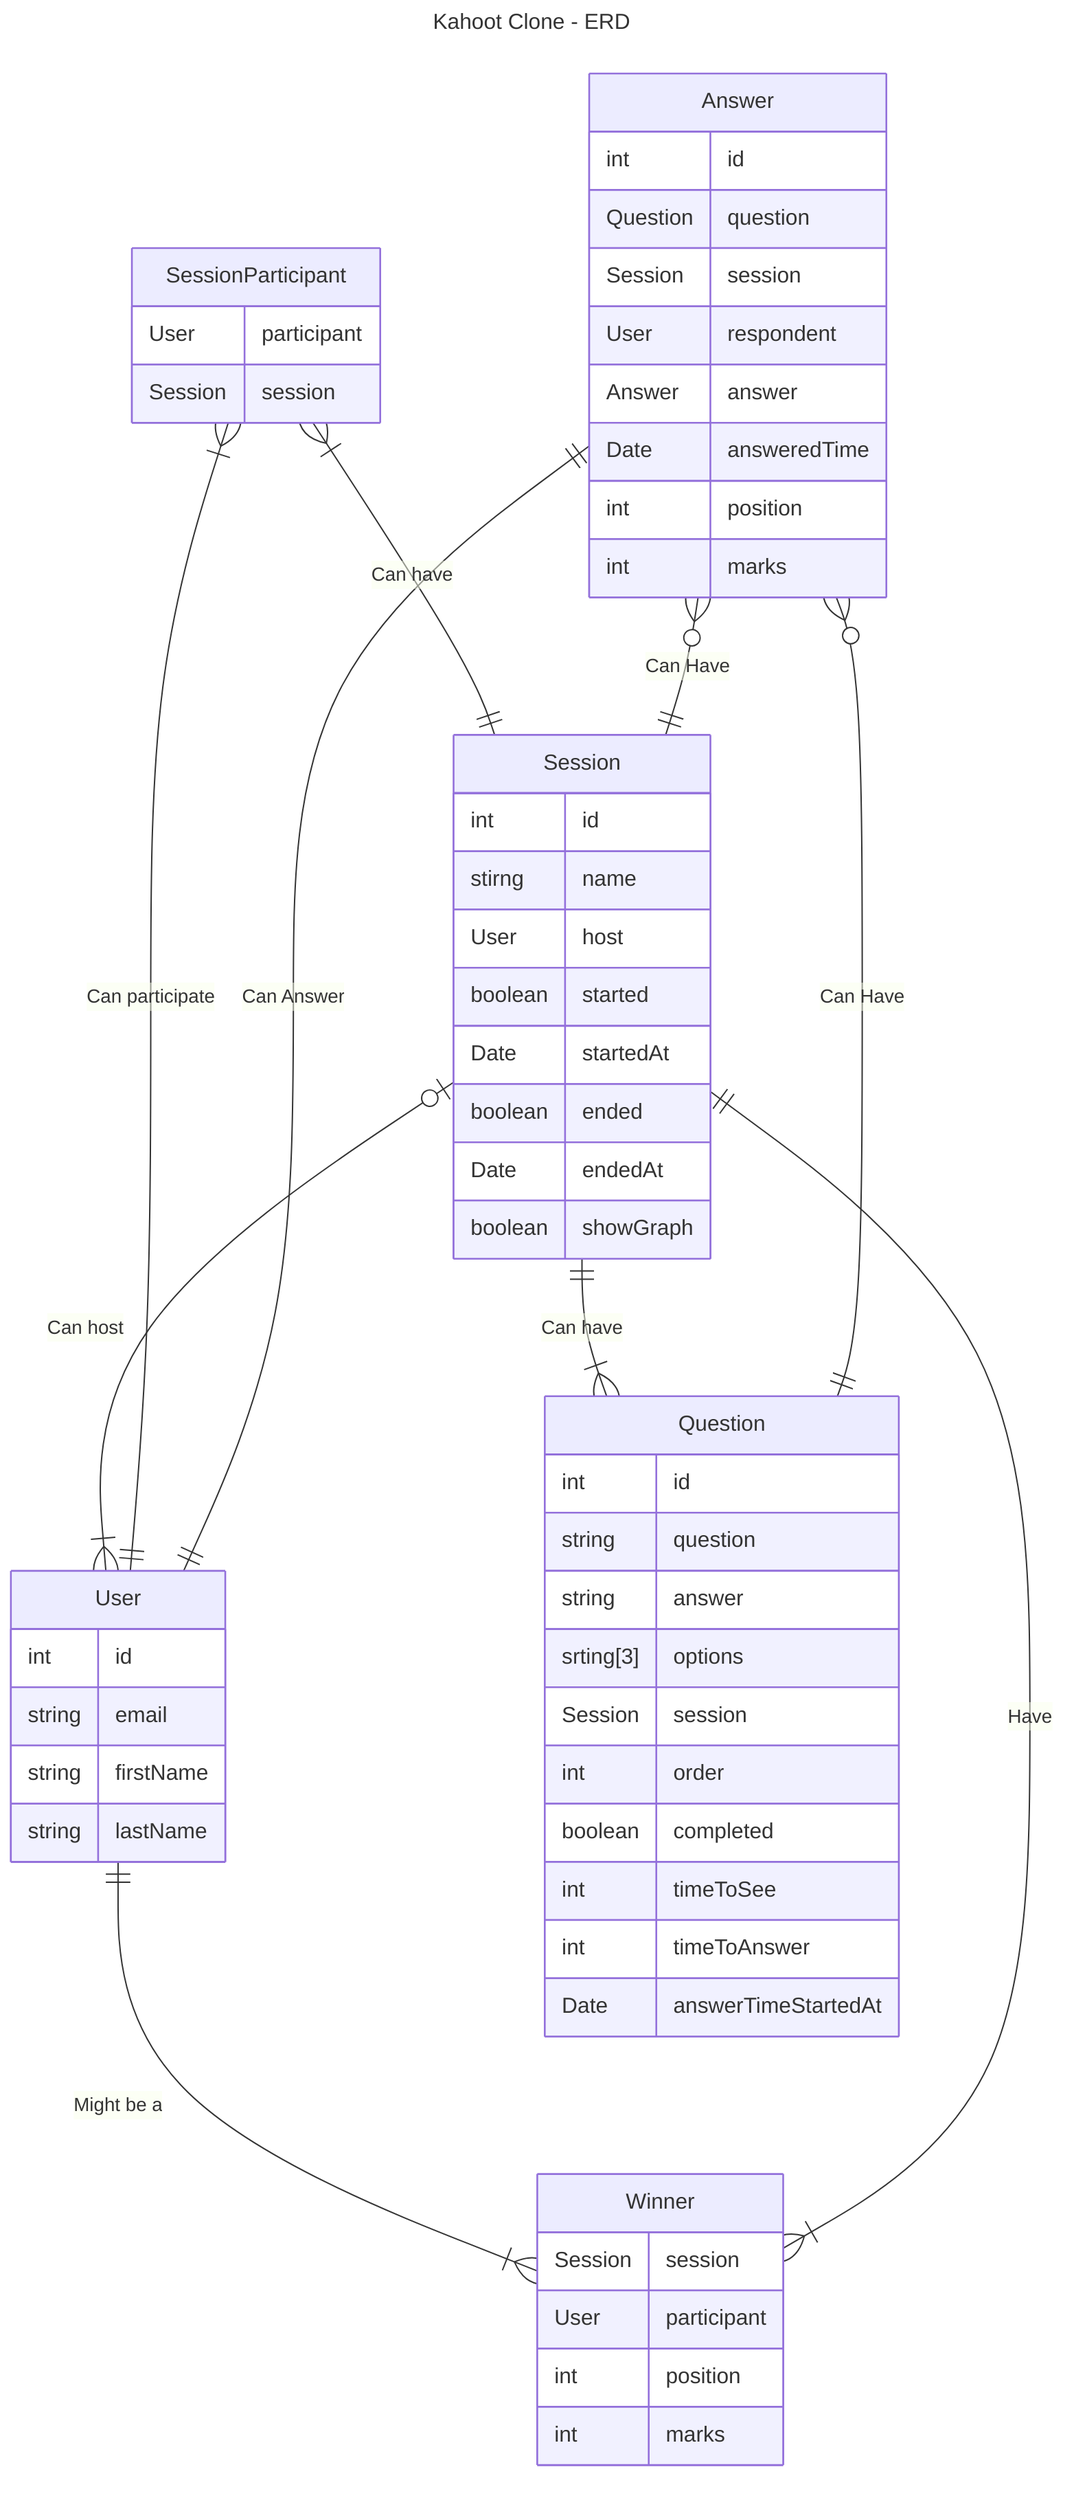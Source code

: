 ---
title: Kahoot Clone - ERD
---

erDiagram
    User {
        int id
        string email
        string firstName
        string lastName
    }

    Question {
        int id
        string question
        string answer
        srting[3] options
        Session session
        int order
        boolean completed
        int timeToSee
        int timeToAnswer
        Date answerTimeStartedAt
    }

    Session {
        int id
        stirng name
        User host
        boolean started
        Date startedAt
        boolean ended
        Date endedAt
        boolean showGraph
    }

    Answer {
        int id
        Question question
        Session session
        User respondent
        Answer answer
        Date answeredTime
        int position
        int marks
    }

    SessionParticipant {
        User participant
        Session session
    }

    Winner {
        Session session
        User participant
        int position
        int marks
    }

    Session |o--|{ User: "Can host"

    SessionParticipant }|--|| Session: "Can have"

    SessionParticipant }|--|| User: "Can participate"

    Session ||--|{ Question: "Can have"

    Answer }o--|| Question: "Can Have"

    Answer }o--|| Session: "Can Have"

    Answer ||--|| User: "Can Answer"

    User ||--|{ Winner: "Might be a"

    Session ||--|{ Winner: "Have"